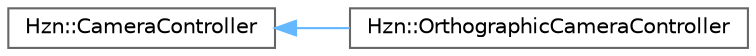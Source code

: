 digraph "Graphical Class Hierarchy"
{
 // LATEX_PDF_SIZE
  bgcolor="transparent";
  edge [fontname=Helvetica,fontsize=10,labelfontname=Helvetica,labelfontsize=10];
  node [fontname=Helvetica,fontsize=10,shape=box,height=0.2,width=0.4];
  rankdir="LR";
  Node0 [label="Hzn::CameraController",height=0.2,width=0.4,color="grey40", fillcolor="white", style="filled",URL="$class_hzn_1_1_camera_controller.html",tooltip="Provides a controller for camera, just to implement camera."];
  Node0 -> Node1 [dir="back",color="steelblue1",style="solid"];
  Node1 [label="Hzn::OrthographicCameraController",height=0.2,width=0.4,color="grey40", fillcolor="white", style="filled",URL="$class_hzn_1_1_orthographic_camera_controller.html",tooltip=" "];
}
